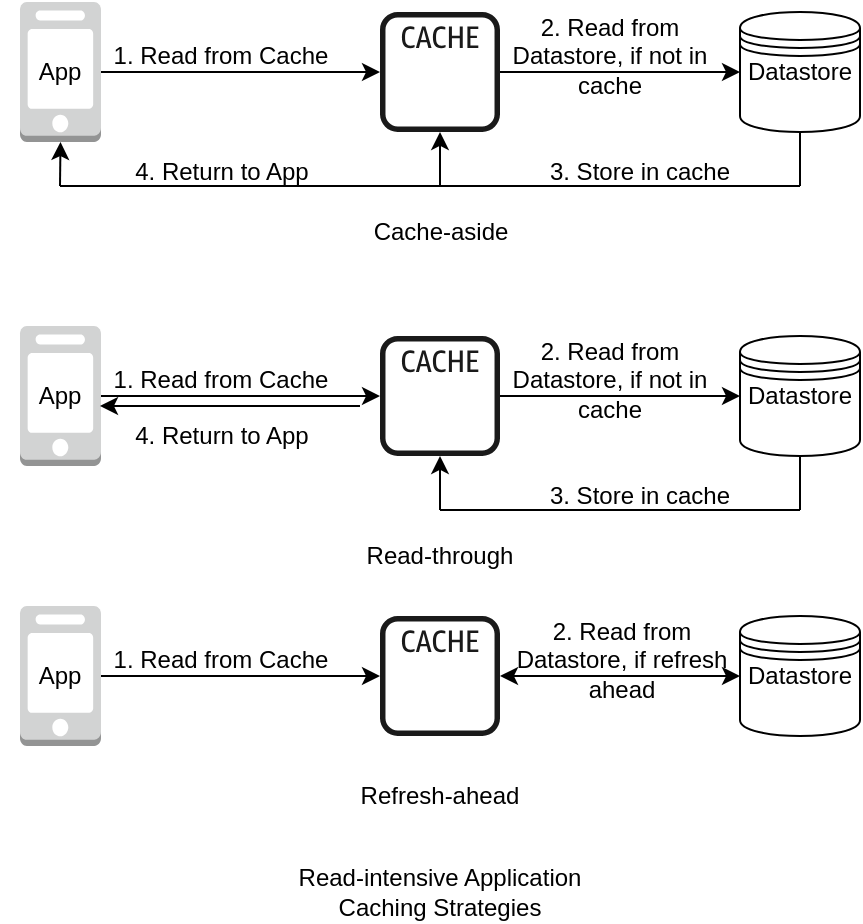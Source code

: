 <mxfile version="21.3.7" type="github">
  <diagram name="Page-1" id="Oi7OsTwLrwf_6MCiZPdt">
    <mxGraphModel dx="954" dy="502" grid="1" gridSize="10" guides="1" tooltips="1" connect="1" arrows="1" fold="1" page="1" pageScale="1" pageWidth="850" pageHeight="1100" math="0" shadow="0">
      <root>
        <mxCell id="0" />
        <mxCell id="1" parent="0" />
        <mxCell id="dj_3N6z_v6fSzwfQcfUv-10" style="edgeStyle=orthogonalEdgeStyle;rounded=0;orthogonalLoop=1;jettySize=auto;html=1;exitX=1;exitY=0.5;exitDx=0;exitDy=0;exitPerimeter=0;" edge="1" parent="1" source="dj_3N6z_v6fSzwfQcfUv-1" target="dj_3N6z_v6fSzwfQcfUv-2">
          <mxGeometry relative="1" as="geometry" />
        </mxCell>
        <mxCell id="dj_3N6z_v6fSzwfQcfUv-1" value="" style="outlineConnect=0;dashed=0;verticalLabelPosition=bottom;verticalAlign=top;align=center;html=1;shape=mxgraph.aws3.mobile_client;fillColor=#D2D3D3;gradientColor=none;" vertex="1" parent="1">
          <mxGeometry x="20" y="30" width="40.5" height="70" as="geometry" />
        </mxCell>
        <mxCell id="dj_3N6z_v6fSzwfQcfUv-13" style="edgeStyle=orthogonalEdgeStyle;rounded=0;orthogonalLoop=1;jettySize=auto;html=1;entryX=0;entryY=0.5;entryDx=0;entryDy=0;" edge="1" parent="1" source="dj_3N6z_v6fSzwfQcfUv-2" target="dj_3N6z_v6fSzwfQcfUv-3">
          <mxGeometry relative="1" as="geometry" />
        </mxCell>
        <mxCell id="dj_3N6z_v6fSzwfQcfUv-2" value="" style="sketch=0;outlineConnect=0;fontColor=#232F3E;gradientColor=none;fillColor=#1A1A1A;strokeColor=none;dashed=0;verticalLabelPosition=bottom;verticalAlign=top;align=center;html=1;fontSize=12;fontStyle=0;aspect=fixed;pointerEvents=1;shape=mxgraph.aws4.cache_node;" vertex="1" parent="1">
          <mxGeometry x="200" y="35" width="60" height="60" as="geometry" />
        </mxCell>
        <mxCell id="dj_3N6z_v6fSzwfQcfUv-3" value="" style="shape=datastore;whiteSpace=wrap;html=1;" vertex="1" parent="1">
          <mxGeometry x="380" y="35" width="60" height="60" as="geometry" />
        </mxCell>
        <mxCell id="dj_3N6z_v6fSzwfQcfUv-11" value="1. Read from Cache" style="text;html=1;strokeColor=none;fillColor=none;align=center;verticalAlign=middle;whiteSpace=wrap;rounded=0;" vertex="1" parent="1">
          <mxGeometry x="61" y="42" width="119" height="30" as="geometry" />
        </mxCell>
        <mxCell id="dj_3N6z_v6fSzwfQcfUv-14" value="2. Read from Datastore, if not in cache" style="text;html=1;strokeColor=none;fillColor=none;align=center;verticalAlign=middle;whiteSpace=wrap;rounded=0;" vertex="1" parent="1">
          <mxGeometry x="250" y="42" width="130" height="30" as="geometry" />
        </mxCell>
        <mxCell id="dj_3N6z_v6fSzwfQcfUv-16" value="App" style="text;html=1;strokeColor=none;fillColor=none;align=center;verticalAlign=middle;whiteSpace=wrap;rounded=0;" vertex="1" parent="1">
          <mxGeometry x="10" y="50" width="60" height="30" as="geometry" />
        </mxCell>
        <mxCell id="dj_3N6z_v6fSzwfQcfUv-17" value="Datastore" style="text;html=1;strokeColor=none;fillColor=none;align=center;verticalAlign=middle;whiteSpace=wrap;rounded=0;" vertex="1" parent="1">
          <mxGeometry x="380" y="50" width="60" height="30" as="geometry" />
        </mxCell>
        <mxCell id="dj_3N6z_v6fSzwfQcfUv-19" value="" style="endArrow=none;html=1;rounded=0;entryX=0.5;entryY=1;entryDx=0;entryDy=0;" edge="1" parent="1" target="dj_3N6z_v6fSzwfQcfUv-3">
          <mxGeometry width="50" height="50" relative="1" as="geometry">
            <mxPoint x="410" y="122" as="sourcePoint" />
            <mxPoint x="110" y="232" as="targetPoint" />
          </mxGeometry>
        </mxCell>
        <mxCell id="dj_3N6z_v6fSzwfQcfUv-20" value="" style="endArrow=none;html=1;rounded=0;" edge="1" parent="1">
          <mxGeometry width="50" height="50" relative="1" as="geometry">
            <mxPoint x="230" y="122" as="sourcePoint" />
            <mxPoint x="410" y="122" as="targetPoint" />
          </mxGeometry>
        </mxCell>
        <mxCell id="dj_3N6z_v6fSzwfQcfUv-21" value="" style="endArrow=classic;html=1;rounded=0;" edge="1" parent="1" target="dj_3N6z_v6fSzwfQcfUv-2">
          <mxGeometry width="50" height="50" relative="1" as="geometry">
            <mxPoint x="230" y="122" as="sourcePoint" />
            <mxPoint x="110" y="232" as="targetPoint" />
          </mxGeometry>
        </mxCell>
        <mxCell id="dj_3N6z_v6fSzwfQcfUv-22" value="" style="endArrow=none;html=1;rounded=0;" edge="1" parent="1">
          <mxGeometry width="50" height="50" relative="1" as="geometry">
            <mxPoint x="40" y="122" as="sourcePoint" />
            <mxPoint x="230" y="122" as="targetPoint" />
          </mxGeometry>
        </mxCell>
        <mxCell id="dj_3N6z_v6fSzwfQcfUv-23" value="" style="endArrow=classic;html=1;rounded=0;entryX=0.5;entryY=1;entryDx=0;entryDy=0;entryPerimeter=0;" edge="1" parent="1" target="dj_3N6z_v6fSzwfQcfUv-1">
          <mxGeometry width="50" height="50" relative="1" as="geometry">
            <mxPoint x="40" y="122" as="sourcePoint" />
            <mxPoint x="110" y="232" as="targetPoint" />
          </mxGeometry>
        </mxCell>
        <mxCell id="dj_3N6z_v6fSzwfQcfUv-24" value="3. Store in cache" style="text;html=1;strokeColor=none;fillColor=none;align=center;verticalAlign=middle;whiteSpace=wrap;rounded=0;" vertex="1" parent="1">
          <mxGeometry x="280" y="100" width="100" height="30" as="geometry" />
        </mxCell>
        <mxCell id="dj_3N6z_v6fSzwfQcfUv-25" value="4. Return to App" style="text;html=1;strokeColor=none;fillColor=none;align=center;verticalAlign=middle;whiteSpace=wrap;rounded=0;" vertex="1" parent="1">
          <mxGeometry x="70.5" y="100" width="100" height="30" as="geometry" />
        </mxCell>
        <mxCell id="dj_3N6z_v6fSzwfQcfUv-58" style="edgeStyle=orthogonalEdgeStyle;rounded=0;orthogonalLoop=1;jettySize=auto;html=1;exitX=1;exitY=0.5;exitDx=0;exitDy=0;exitPerimeter=0;" edge="1" parent="1" source="dj_3N6z_v6fSzwfQcfUv-59" target="dj_3N6z_v6fSzwfQcfUv-61">
          <mxGeometry relative="1" as="geometry" />
        </mxCell>
        <mxCell id="dj_3N6z_v6fSzwfQcfUv-59" value="" style="outlineConnect=0;dashed=0;verticalLabelPosition=bottom;verticalAlign=top;align=center;html=1;shape=mxgraph.aws3.mobile_client;fillColor=#D2D3D3;gradientColor=none;" vertex="1" parent="1">
          <mxGeometry x="20" y="192" width="40.5" height="70" as="geometry" />
        </mxCell>
        <mxCell id="dj_3N6z_v6fSzwfQcfUv-60" style="edgeStyle=orthogonalEdgeStyle;rounded=0;orthogonalLoop=1;jettySize=auto;html=1;entryX=0;entryY=0.5;entryDx=0;entryDy=0;" edge="1" parent="1" source="dj_3N6z_v6fSzwfQcfUv-61" target="dj_3N6z_v6fSzwfQcfUv-62">
          <mxGeometry relative="1" as="geometry" />
        </mxCell>
        <mxCell id="dj_3N6z_v6fSzwfQcfUv-61" value="" style="sketch=0;outlineConnect=0;fontColor=#232F3E;gradientColor=none;fillColor=#1A1A1A;strokeColor=none;dashed=0;verticalLabelPosition=bottom;verticalAlign=top;align=center;html=1;fontSize=12;fontStyle=0;aspect=fixed;pointerEvents=1;shape=mxgraph.aws4.cache_node;" vertex="1" parent="1">
          <mxGeometry x="200" y="197" width="60" height="60" as="geometry" />
        </mxCell>
        <mxCell id="dj_3N6z_v6fSzwfQcfUv-62" value="" style="shape=datastore;whiteSpace=wrap;html=1;" vertex="1" parent="1">
          <mxGeometry x="380" y="197" width="60" height="60" as="geometry" />
        </mxCell>
        <mxCell id="dj_3N6z_v6fSzwfQcfUv-63" value="1. Read from Cache" style="text;html=1;strokeColor=none;fillColor=none;align=center;verticalAlign=middle;whiteSpace=wrap;rounded=0;" vertex="1" parent="1">
          <mxGeometry x="61" y="204" width="119" height="30" as="geometry" />
        </mxCell>
        <mxCell id="dj_3N6z_v6fSzwfQcfUv-64" value="2. Read from Datastore, if not in cache" style="text;html=1;strokeColor=none;fillColor=none;align=center;verticalAlign=middle;whiteSpace=wrap;rounded=0;" vertex="1" parent="1">
          <mxGeometry x="250" y="204" width="130" height="30" as="geometry" />
        </mxCell>
        <mxCell id="dj_3N6z_v6fSzwfQcfUv-65" value="App" style="text;html=1;strokeColor=none;fillColor=none;align=center;verticalAlign=middle;whiteSpace=wrap;rounded=0;" vertex="1" parent="1">
          <mxGeometry x="10" y="212" width="60" height="30" as="geometry" />
        </mxCell>
        <mxCell id="dj_3N6z_v6fSzwfQcfUv-66" value="Datastore" style="text;html=1;strokeColor=none;fillColor=none;align=center;verticalAlign=middle;whiteSpace=wrap;rounded=0;" vertex="1" parent="1">
          <mxGeometry x="380" y="212" width="60" height="30" as="geometry" />
        </mxCell>
        <mxCell id="dj_3N6z_v6fSzwfQcfUv-67" value="" style="endArrow=none;html=1;rounded=0;entryX=0.5;entryY=1;entryDx=0;entryDy=0;" edge="1" parent="1" target="dj_3N6z_v6fSzwfQcfUv-62">
          <mxGeometry width="50" height="50" relative="1" as="geometry">
            <mxPoint x="410" y="284" as="sourcePoint" />
            <mxPoint x="110" y="394" as="targetPoint" />
          </mxGeometry>
        </mxCell>
        <mxCell id="dj_3N6z_v6fSzwfQcfUv-68" value="" style="endArrow=none;html=1;rounded=0;" edge="1" parent="1">
          <mxGeometry width="50" height="50" relative="1" as="geometry">
            <mxPoint x="230" y="284" as="sourcePoint" />
            <mxPoint x="410" y="284" as="targetPoint" />
          </mxGeometry>
        </mxCell>
        <mxCell id="dj_3N6z_v6fSzwfQcfUv-69" value="" style="endArrow=classic;html=1;rounded=0;" edge="1" parent="1" target="dj_3N6z_v6fSzwfQcfUv-61">
          <mxGeometry width="50" height="50" relative="1" as="geometry">
            <mxPoint x="230" y="284" as="sourcePoint" />
            <mxPoint x="110" y="394" as="targetPoint" />
          </mxGeometry>
        </mxCell>
        <mxCell id="dj_3N6z_v6fSzwfQcfUv-72" value="3. Store in cache" style="text;html=1;strokeColor=none;fillColor=none;align=center;verticalAlign=middle;whiteSpace=wrap;rounded=0;" vertex="1" parent="1">
          <mxGeometry x="280" y="262" width="100" height="30" as="geometry" />
        </mxCell>
        <mxCell id="dj_3N6z_v6fSzwfQcfUv-74" value="" style="endArrow=classic;html=1;rounded=0;" edge="1" parent="1">
          <mxGeometry width="50" height="50" relative="1" as="geometry">
            <mxPoint x="190" y="232" as="sourcePoint" />
            <mxPoint x="60" y="232" as="targetPoint" />
          </mxGeometry>
        </mxCell>
        <mxCell id="dj_3N6z_v6fSzwfQcfUv-75" value="4. Return to App" style="text;html=1;strokeColor=none;fillColor=none;align=center;verticalAlign=middle;whiteSpace=wrap;rounded=0;" vertex="1" parent="1">
          <mxGeometry x="70.5" y="232" width="100" height="30" as="geometry" />
        </mxCell>
        <mxCell id="dj_3N6z_v6fSzwfQcfUv-76" style="edgeStyle=orthogonalEdgeStyle;rounded=0;orthogonalLoop=1;jettySize=auto;html=1;exitX=1;exitY=0.5;exitDx=0;exitDy=0;exitPerimeter=0;" edge="1" parent="1" source="dj_3N6z_v6fSzwfQcfUv-77" target="dj_3N6z_v6fSzwfQcfUv-79">
          <mxGeometry relative="1" as="geometry" />
        </mxCell>
        <mxCell id="dj_3N6z_v6fSzwfQcfUv-77" value="" style="outlineConnect=0;dashed=0;verticalLabelPosition=bottom;verticalAlign=top;align=center;html=1;shape=mxgraph.aws3.mobile_client;fillColor=#D2D3D3;gradientColor=none;" vertex="1" parent="1">
          <mxGeometry x="20" y="332" width="40.5" height="70" as="geometry" />
        </mxCell>
        <mxCell id="dj_3N6z_v6fSzwfQcfUv-79" value="" style="sketch=0;outlineConnect=0;fontColor=#232F3E;gradientColor=none;fillColor=#1A1A1A;strokeColor=none;dashed=0;verticalLabelPosition=bottom;verticalAlign=top;align=center;html=1;fontSize=12;fontStyle=0;aspect=fixed;pointerEvents=1;shape=mxgraph.aws4.cache_node;" vertex="1" parent="1">
          <mxGeometry x="200" y="337" width="60" height="60" as="geometry" />
        </mxCell>
        <mxCell id="dj_3N6z_v6fSzwfQcfUv-80" value="" style="shape=datastore;whiteSpace=wrap;html=1;" vertex="1" parent="1">
          <mxGeometry x="380" y="337" width="60" height="60" as="geometry" />
        </mxCell>
        <mxCell id="dj_3N6z_v6fSzwfQcfUv-81" value="1. Read from Cache" style="text;html=1;strokeColor=none;fillColor=none;align=center;verticalAlign=middle;whiteSpace=wrap;rounded=0;" vertex="1" parent="1">
          <mxGeometry x="61" y="344" width="119" height="30" as="geometry" />
        </mxCell>
        <mxCell id="dj_3N6z_v6fSzwfQcfUv-82" value="2. Read from Datastore, if refresh ahead" style="text;html=1;strokeColor=none;fillColor=none;align=center;verticalAlign=middle;whiteSpace=wrap;rounded=0;" vertex="1" parent="1">
          <mxGeometry x="256" y="344" width="130" height="30" as="geometry" />
        </mxCell>
        <mxCell id="dj_3N6z_v6fSzwfQcfUv-83" value="App" style="text;html=1;strokeColor=none;fillColor=none;align=center;verticalAlign=middle;whiteSpace=wrap;rounded=0;" vertex="1" parent="1">
          <mxGeometry x="10" y="352" width="60" height="30" as="geometry" />
        </mxCell>
        <mxCell id="dj_3N6z_v6fSzwfQcfUv-84" value="Datastore" style="text;html=1;strokeColor=none;fillColor=none;align=center;verticalAlign=middle;whiteSpace=wrap;rounded=0;" vertex="1" parent="1">
          <mxGeometry x="380" y="352" width="60" height="30" as="geometry" />
        </mxCell>
        <mxCell id="dj_3N6z_v6fSzwfQcfUv-91" value="" style="endArrow=classic;startArrow=classic;html=1;rounded=0;exitX=0;exitY=0.5;exitDx=0;exitDy=0;" edge="1" parent="1" source="dj_3N6z_v6fSzwfQcfUv-84" target="dj_3N6z_v6fSzwfQcfUv-79">
          <mxGeometry width="50" height="50" relative="1" as="geometry">
            <mxPoint x="340" y="412" as="sourcePoint" />
            <mxPoint x="110" y="232" as="targetPoint" />
          </mxGeometry>
        </mxCell>
        <mxCell id="dj_3N6z_v6fSzwfQcfUv-93" value="Cache-aside" style="text;html=1;strokeColor=none;fillColor=none;align=center;verticalAlign=middle;whiteSpace=wrap;rounded=0;" vertex="1" parent="1">
          <mxGeometry x="190.5" y="130" width="79" height="30" as="geometry" />
        </mxCell>
        <mxCell id="dj_3N6z_v6fSzwfQcfUv-94" value="Read-through" style="text;html=1;strokeColor=none;fillColor=none;align=center;verticalAlign=middle;whiteSpace=wrap;rounded=0;" vertex="1" parent="1">
          <mxGeometry x="185.25" y="292" width="89.5" height="30" as="geometry" />
        </mxCell>
        <mxCell id="dj_3N6z_v6fSzwfQcfUv-95" value="Refresh-ahead" style="text;html=1;strokeColor=none;fillColor=none;align=center;verticalAlign=middle;whiteSpace=wrap;rounded=0;" vertex="1" parent="1">
          <mxGeometry x="185.25" y="412" width="89.5" height="30" as="geometry" />
        </mxCell>
        <mxCell id="dj_3N6z_v6fSzwfQcfUv-96" value="Read-intensive Application Caching Strategies" style="text;html=1;strokeColor=none;fillColor=none;align=center;verticalAlign=middle;whiteSpace=wrap;rounded=0;" vertex="1" parent="1">
          <mxGeometry x="140" y="460" width="180" height="30" as="geometry" />
        </mxCell>
      </root>
    </mxGraphModel>
  </diagram>
</mxfile>
